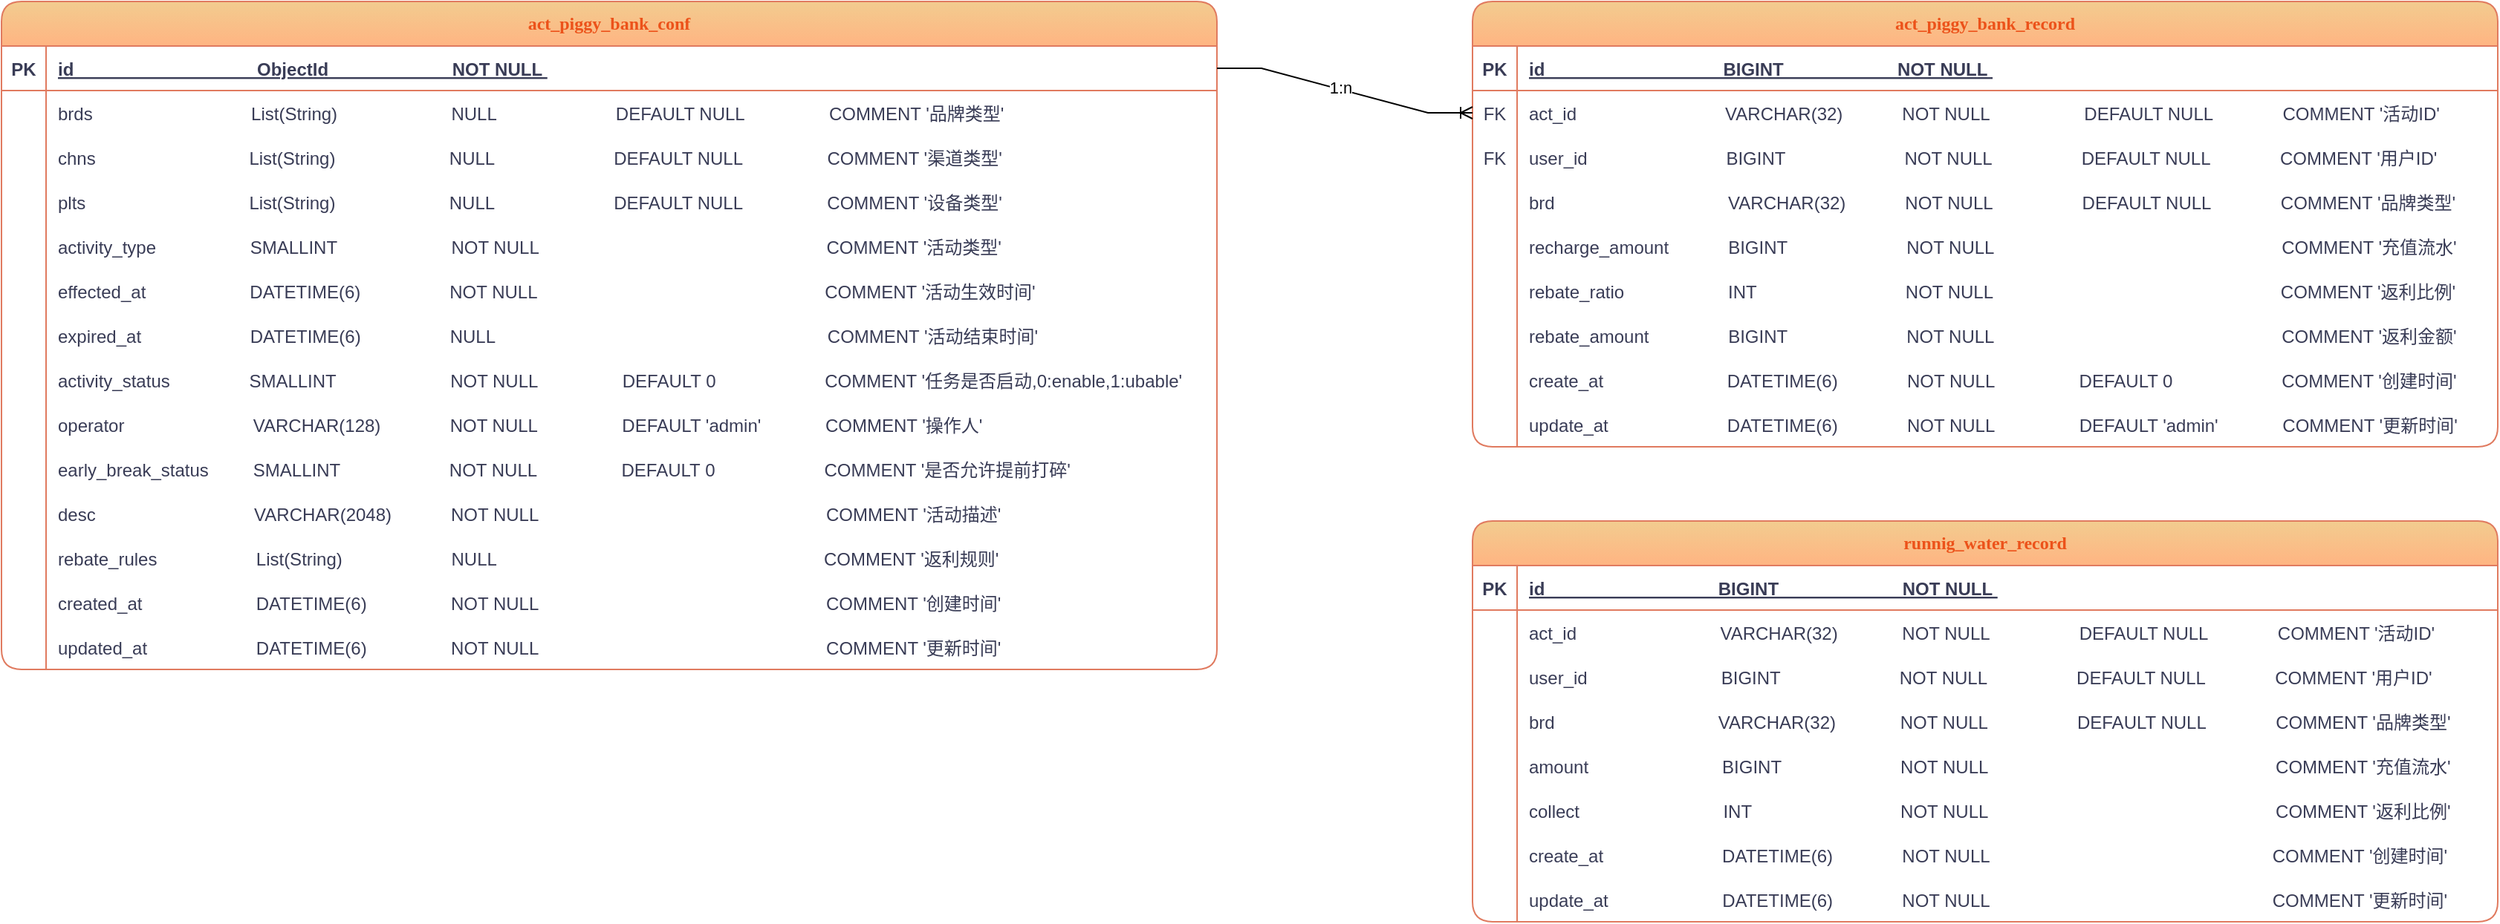 <mxfile version="20.8.24" type="github">
  <diagram id="R2lEEEUBdFMjLlhIrx00" name="Page-1">
    <mxGraphModel dx="2044" dy="616" grid="1" gridSize="10" guides="1" tooltips="1" connect="1" arrows="1" fold="1" page="1" pageScale="1" pageWidth="850" pageHeight="1100" math="0" shadow="0" extFonts="Permanent Marker^https://fonts.googleapis.com/css?family=Permanent+Marker">
      <root>
        <mxCell id="0" />
        <mxCell id="1" parent="0" />
        <mxCell id="SjY3Bs3HchpYrkcp5Yg5-16" value="" style="shape=partialRectangle;overflow=hidden;connectable=0;fillColor=none;top=0;left=0;bottom=0;right=0;rounded=1;labelBackgroundColor=none;strokeColor=#E07A5F;fontColor=#393C56;" vertex="1" parent="1">
          <mxGeometry x="533" y="190" width="30" height="30" as="geometry">
            <mxRectangle width="30" height="30" as="alternateBounds" />
          </mxGeometry>
        </mxCell>
        <mxCell id="SjY3Bs3HchpYrkcp5Yg5-17" value="" style="shape=partialRectangle;overflow=hidden;connectable=0;fillColor=none;top=0;left=0;bottom=0;right=0;rounded=1;labelBackgroundColor=none;strokeColor=#E07A5F;fontColor=#393C56;" vertex="1" parent="1">
          <mxGeometry x="533" y="220" width="30" height="30" as="geometry">
            <mxRectangle width="30" height="30" as="alternateBounds" />
          </mxGeometry>
        </mxCell>
        <mxCell id="SjY3Bs3HchpYrkcp5Yg5-18" value="" style="shape=partialRectangle;overflow=hidden;connectable=0;fillColor=none;top=0;left=0;bottom=0;right=0;rounded=1;labelBackgroundColor=none;strokeColor=#E07A5F;fontColor=#393C56;" vertex="1" parent="1">
          <mxGeometry x="533" y="250" width="30" height="30" as="geometry">
            <mxRectangle width="30" height="30" as="alternateBounds" />
          </mxGeometry>
        </mxCell>
        <mxCell id="SjY3Bs3HchpYrkcp5Yg5-19" value="" style="shape=partialRectangle;overflow=hidden;connectable=0;fillColor=none;top=0;left=0;bottom=0;right=0;rounded=1;labelBackgroundColor=none;strokeColor=#E07A5F;fontColor=#393C56;" vertex="1" parent="1">
          <mxGeometry x="533" y="280" width="30" height="30" as="geometry">
            <mxRectangle width="30" height="30" as="alternateBounds" />
          </mxGeometry>
        </mxCell>
        <mxCell id="SjY3Bs3HchpYrkcp5Yg5-20" value="" style="shape=partialRectangle;overflow=hidden;connectable=0;fillColor=none;top=0;left=0;bottom=0;right=0;rounded=1;labelBackgroundColor=none;strokeColor=#E07A5F;fontColor=#393C56;" vertex="1" parent="1">
          <mxGeometry x="533" y="310" width="30" height="30" as="geometry">
            <mxRectangle width="30" height="30" as="alternateBounds" />
          </mxGeometry>
        </mxCell>
        <mxCell id="SjY3Bs3HchpYrkcp5Yg5-22" value="act_piggy_bank_conf" style="shape=table;startSize=30;container=1;collapsible=1;childLayout=tableLayout;fixedRows=1;rowLines=0;fontStyle=1;align=center;resizeLast=1;fontColor=#EC521A;whiteSpace=wrap;swimlaneFillColor=default;labelBorderColor=none;labelBackgroundColor=none;rounded=1;fontFamily=Lucida Console;fillColor=#F2CC8F;shadow=0;strokeColor=#E07A5F;gradientColor=#FFB482;" vertex="1" parent="1">
          <mxGeometry x="-90" y="120" width="818" height="450" as="geometry" />
        </mxCell>
        <mxCell id="SjY3Bs3HchpYrkcp5Yg5-23" value="" style="shape=partialRectangle;collapsible=0;dropTarget=0;pointerEvents=0;fillColor=none;points=[[0,0.5],[1,0.5]];portConstraint=eastwest;top=0;left=0;right=0;bottom=1;rounded=1;labelBackgroundColor=none;strokeColor=#E07A5F;fontColor=#393C56;" vertex="1" parent="SjY3Bs3HchpYrkcp5Yg5-22">
          <mxGeometry y="30" width="818" height="30" as="geometry" />
        </mxCell>
        <mxCell id="SjY3Bs3HchpYrkcp5Yg5-24" value="PK" style="shape=partialRectangle;overflow=hidden;connectable=0;fillColor=none;top=0;left=0;bottom=0;right=0;fontStyle=1;rounded=1;labelBackgroundColor=none;strokeColor=#E07A5F;fontColor=#393C56;" vertex="1" parent="SjY3Bs3HchpYrkcp5Yg5-23">
          <mxGeometry width="30" height="30" as="geometry">
            <mxRectangle width="30" height="30" as="alternateBounds" />
          </mxGeometry>
        </mxCell>
        <mxCell id="SjY3Bs3HchpYrkcp5Yg5-25" value="id                                     ObjectId                         NOT NULL " style="shape=partialRectangle;overflow=hidden;connectable=0;fillColor=none;top=0;left=0;bottom=0;right=0;align=left;spacingLeft=6;fontStyle=5;fontColor=#393C56;labelBackgroundColor=none;rounded=1;strokeColor=#E07A5F;" vertex="1" parent="SjY3Bs3HchpYrkcp5Yg5-23">
          <mxGeometry x="30" width="788" height="30" as="geometry">
            <mxRectangle width="788" height="30" as="alternateBounds" />
          </mxGeometry>
        </mxCell>
        <mxCell id="SjY3Bs3HchpYrkcp5Yg5-26" value="" style="shape=partialRectangle;collapsible=0;dropTarget=0;pointerEvents=0;fillColor=none;points=[[0,0.5],[1,0.5]];portConstraint=eastwest;top=0;left=0;right=0;bottom=0;rounded=1;labelBackgroundColor=none;strokeColor=#E07A5F;fontColor=#393C56;" vertex="1" parent="SjY3Bs3HchpYrkcp5Yg5-22">
          <mxGeometry y="60" width="818" height="30" as="geometry" />
        </mxCell>
        <mxCell id="SjY3Bs3HchpYrkcp5Yg5-27" value="" style="shape=partialRectangle;overflow=hidden;connectable=0;fillColor=none;top=0;left=0;bottom=0;right=0;rounded=1;labelBackgroundColor=none;strokeColor=#E07A5F;fontColor=#393C56;" vertex="1" parent="SjY3Bs3HchpYrkcp5Yg5-26">
          <mxGeometry width="30" height="30" as="geometry">
            <mxRectangle width="30" height="30" as="alternateBounds" />
          </mxGeometry>
        </mxCell>
        <mxCell id="SjY3Bs3HchpYrkcp5Yg5-28" value="brds                                List(String)                       NULL                        DEFAULT NULL                 COMMENT &#39;品牌类型&#39;" style="shape=partialRectangle;overflow=hidden;connectable=0;fillColor=none;top=0;left=0;bottom=0;right=0;align=left;spacingLeft=6;strokeColor=#E07A5F;rounded=1;labelBackgroundColor=none;fontColor=#393C56;" vertex="1" parent="SjY3Bs3HchpYrkcp5Yg5-26">
          <mxGeometry x="30" width="788" height="30" as="geometry">
            <mxRectangle width="788" height="30" as="alternateBounds" />
          </mxGeometry>
        </mxCell>
        <mxCell id="SjY3Bs3HchpYrkcp5Yg5-29" value="" style="shape=partialRectangle;collapsible=0;dropTarget=0;pointerEvents=0;fillColor=none;points=[[0,0.5],[1,0.5]];portConstraint=eastwest;top=0;left=0;right=0;bottom=0;rounded=1;labelBackgroundColor=none;strokeColor=#E07A5F;fontColor=#393C56;" vertex="1" parent="SjY3Bs3HchpYrkcp5Yg5-22">
          <mxGeometry y="90" width="818" height="30" as="geometry" />
        </mxCell>
        <mxCell id="SjY3Bs3HchpYrkcp5Yg5-30" value="" style="shape=partialRectangle;overflow=hidden;connectable=0;fillColor=none;top=0;left=0;bottom=0;right=0;rounded=1;labelBackgroundColor=none;strokeColor=#E07A5F;fontColor=#393C56;" vertex="1" parent="SjY3Bs3HchpYrkcp5Yg5-29">
          <mxGeometry width="30" height="30" as="geometry">
            <mxRectangle width="30" height="30" as="alternateBounds" />
          </mxGeometry>
        </mxCell>
        <mxCell id="SjY3Bs3HchpYrkcp5Yg5-31" value="chns                               List(String)                       NULL                        DEFAULT NULL                 COMMENT &#39;渠道类型&#39;" style="shape=partialRectangle;overflow=hidden;connectable=0;fillColor=none;top=0;left=0;bottom=0;right=0;align=left;spacingLeft=6;strokeColor=#E07A5F;rounded=1;labelBackgroundColor=none;fontColor=#393C56;" vertex="1" parent="SjY3Bs3HchpYrkcp5Yg5-29">
          <mxGeometry x="30" width="788" height="30" as="geometry">
            <mxRectangle width="788" height="30" as="alternateBounds" />
          </mxGeometry>
        </mxCell>
        <mxCell id="SjY3Bs3HchpYrkcp5Yg5-32" value="" style="shape=partialRectangle;collapsible=0;dropTarget=0;pointerEvents=0;fillColor=none;points=[[0,0.5],[1,0.5]];portConstraint=eastwest;top=0;left=0;right=0;bottom=0;rounded=1;labelBackgroundColor=none;strokeColor=#E07A5F;fontColor=#393C56;" vertex="1" parent="SjY3Bs3HchpYrkcp5Yg5-22">
          <mxGeometry y="120" width="818" height="30" as="geometry" />
        </mxCell>
        <mxCell id="SjY3Bs3HchpYrkcp5Yg5-33" value="" style="shape=partialRectangle;overflow=hidden;connectable=0;fillColor=none;top=0;left=0;bottom=0;right=0;rounded=1;labelBackgroundColor=none;strokeColor=#E07A5F;fontColor=#393C56;" vertex="1" parent="SjY3Bs3HchpYrkcp5Yg5-32">
          <mxGeometry width="30" height="30" as="geometry">
            <mxRectangle width="30" height="30" as="alternateBounds" />
          </mxGeometry>
        </mxCell>
        <mxCell id="SjY3Bs3HchpYrkcp5Yg5-34" value="plts                                 List(String)                       NULL                        DEFAULT NULL                 COMMENT &#39;设备类型&#39;" style="shape=partialRectangle;overflow=hidden;connectable=0;fillColor=none;top=0;left=0;bottom=0;right=0;align=left;spacingLeft=6;strokeColor=#E07A5F;rounded=1;labelBackgroundColor=none;fontColor=#393C56;" vertex="1" parent="SjY3Bs3HchpYrkcp5Yg5-32">
          <mxGeometry x="30" width="788" height="30" as="geometry">
            <mxRectangle width="788" height="30" as="alternateBounds" />
          </mxGeometry>
        </mxCell>
        <mxCell id="SjY3Bs3HchpYrkcp5Yg5-35" value="" style="shape=partialRectangle;collapsible=0;dropTarget=0;pointerEvents=0;fillColor=none;points=[[0,0.5],[1,0.5]];portConstraint=eastwest;top=0;left=0;right=0;bottom=0;rounded=1;labelBackgroundColor=none;strokeColor=#E07A5F;fontColor=#393C56;" vertex="1" parent="SjY3Bs3HchpYrkcp5Yg5-22">
          <mxGeometry y="150" width="818" height="30" as="geometry" />
        </mxCell>
        <mxCell id="SjY3Bs3HchpYrkcp5Yg5-36" value="" style="shape=partialRectangle;overflow=hidden;connectable=0;fillColor=none;top=0;left=0;bottom=0;right=0;rounded=1;labelBackgroundColor=none;strokeColor=#E07A5F;fontColor=#393C56;" vertex="1" parent="SjY3Bs3HchpYrkcp5Yg5-35">
          <mxGeometry width="30" height="30" as="geometry">
            <mxRectangle width="30" height="30" as="alternateBounds" />
          </mxGeometry>
        </mxCell>
        <mxCell id="SjY3Bs3HchpYrkcp5Yg5-37" value="activity_type                   SMALLINT                       NOT NULL                                                          COMMENT &#39;活动类型&#39;" style="shape=partialRectangle;overflow=hidden;connectable=0;fillColor=none;top=0;left=0;bottom=0;right=0;align=left;spacingLeft=6;strokeColor=#E07A5F;rounded=1;labelBackgroundColor=none;fontColor=#393C56;" vertex="1" parent="SjY3Bs3HchpYrkcp5Yg5-35">
          <mxGeometry x="30" width="788" height="30" as="geometry">
            <mxRectangle width="788" height="30" as="alternateBounds" />
          </mxGeometry>
        </mxCell>
        <mxCell id="SjY3Bs3HchpYrkcp5Yg5-38" value="" style="shape=partialRectangle;collapsible=0;dropTarget=0;pointerEvents=0;fillColor=none;points=[[0,0.5],[1,0.5]];portConstraint=eastwest;top=0;left=0;right=0;bottom=0;rounded=1;labelBackgroundColor=none;strokeColor=#E07A5F;fontColor=#393C56;" vertex="1" parent="SjY3Bs3HchpYrkcp5Yg5-22">
          <mxGeometry y="180" width="818" height="30" as="geometry" />
        </mxCell>
        <mxCell id="SjY3Bs3HchpYrkcp5Yg5-39" value="" style="shape=partialRectangle;overflow=hidden;connectable=0;fillColor=none;top=0;left=0;bottom=0;right=0;rounded=1;labelBackgroundColor=none;strokeColor=#E07A5F;fontColor=#393C56;" vertex="1" parent="SjY3Bs3HchpYrkcp5Yg5-38">
          <mxGeometry width="30" height="30" as="geometry">
            <mxRectangle width="30" height="30" as="alternateBounds" />
          </mxGeometry>
        </mxCell>
        <mxCell id="SjY3Bs3HchpYrkcp5Yg5-40" value="effected_at                     DATETIME(6)                  NOT NULL                                                          COMMENT &#39;活动生效时间&#39;" style="shape=partialRectangle;overflow=hidden;connectable=0;fillColor=none;top=0;left=0;bottom=0;right=0;align=left;spacingLeft=6;strokeColor=#E07A5F;rounded=1;labelBackgroundColor=none;fontColor=#393C56;" vertex="1" parent="SjY3Bs3HchpYrkcp5Yg5-38">
          <mxGeometry x="30" width="788" height="30" as="geometry">
            <mxRectangle width="788" height="30" as="alternateBounds" />
          </mxGeometry>
        </mxCell>
        <mxCell id="SjY3Bs3HchpYrkcp5Yg5-41" value="" style="shape=partialRectangle;collapsible=0;dropTarget=0;pointerEvents=0;fillColor=none;points=[[0,0.5],[1,0.5]];portConstraint=eastwest;top=0;left=0;right=0;bottom=0;rounded=1;labelBackgroundColor=none;strokeColor=#E07A5F;fontColor=#393C56;" vertex="1" parent="SjY3Bs3HchpYrkcp5Yg5-22">
          <mxGeometry y="210" width="818" height="30" as="geometry" />
        </mxCell>
        <mxCell id="SjY3Bs3HchpYrkcp5Yg5-42" value="" style="shape=partialRectangle;overflow=hidden;connectable=0;fillColor=none;top=0;left=0;bottom=0;right=0;rounded=1;labelBackgroundColor=none;strokeColor=#E07A5F;fontColor=#393C56;" vertex="1" parent="SjY3Bs3HchpYrkcp5Yg5-41">
          <mxGeometry width="30" height="30" as="geometry">
            <mxRectangle width="30" height="30" as="alternateBounds" />
          </mxGeometry>
        </mxCell>
        <mxCell id="SjY3Bs3HchpYrkcp5Yg5-43" value="expired_at                      DATETIME(6)                  NULL                                                                   COMMENT &#39;活动结束时间&#39;" style="shape=partialRectangle;overflow=hidden;connectable=0;fillColor=none;top=0;left=0;bottom=0;right=0;align=left;spacingLeft=6;strokeColor=#E07A5F;rounded=1;labelBackgroundColor=none;fontColor=#393C56;" vertex="1" parent="SjY3Bs3HchpYrkcp5Yg5-41">
          <mxGeometry x="30" width="788" height="30" as="geometry">
            <mxRectangle width="788" height="30" as="alternateBounds" />
          </mxGeometry>
        </mxCell>
        <mxCell id="SjY3Bs3HchpYrkcp5Yg5-44" value="" style="shape=partialRectangle;collapsible=0;dropTarget=0;pointerEvents=0;fillColor=none;points=[[0,0.5],[1,0.5]];portConstraint=eastwest;top=0;left=0;right=0;bottom=0;rounded=1;labelBackgroundColor=none;strokeColor=#E07A5F;fontColor=#393C56;" vertex="1" parent="SjY3Bs3HchpYrkcp5Yg5-22">
          <mxGeometry y="240" width="818" height="30" as="geometry" />
        </mxCell>
        <mxCell id="SjY3Bs3HchpYrkcp5Yg5-45" value="" style="shape=partialRectangle;overflow=hidden;connectable=0;fillColor=none;top=0;left=0;bottom=0;right=0;fontColor=#393C56;rounded=1;labelBackgroundColor=none;strokeColor=#E07A5F;" vertex="1" parent="SjY3Bs3HchpYrkcp5Yg5-44">
          <mxGeometry width="30" height="30" as="geometry">
            <mxRectangle width="30" height="30" as="alternateBounds" />
          </mxGeometry>
        </mxCell>
        <mxCell id="SjY3Bs3HchpYrkcp5Yg5-46" value="activity_status                SMALLINT                       NOT NULL                 DEFAULT 0                      COMMENT &#39;任务是否启动,0:enable,1:ubable&#39;              " style="shape=partialRectangle;overflow=hidden;connectable=0;fillColor=none;top=0;left=0;bottom=0;right=0;align=left;spacingLeft=6;strokeColor=#E07A5F;rounded=1;labelBackgroundColor=none;fontColor=#393C56;" vertex="1" parent="SjY3Bs3HchpYrkcp5Yg5-44">
          <mxGeometry x="30" width="788" height="30" as="geometry">
            <mxRectangle width="788" height="30" as="alternateBounds" />
          </mxGeometry>
        </mxCell>
        <mxCell id="SjY3Bs3HchpYrkcp5Yg5-47" value="" style="shape=partialRectangle;collapsible=0;dropTarget=0;pointerEvents=0;fillColor=none;points=[[0,0.5],[1,0.5]];portConstraint=eastwest;top=0;left=0;right=0;bottom=0;rounded=1;labelBackgroundColor=none;strokeColor=#E07A5F;fontColor=#393C56;" vertex="1" parent="SjY3Bs3HchpYrkcp5Yg5-22">
          <mxGeometry y="270" width="818" height="30" as="geometry" />
        </mxCell>
        <mxCell id="SjY3Bs3HchpYrkcp5Yg5-48" value="" style="shape=partialRectangle;overflow=hidden;connectable=0;fillColor=none;top=0;left=0;bottom=0;right=0;rounded=1;labelBackgroundColor=none;strokeColor=#E07A5F;fontColor=#393C56;" vertex="1" parent="SjY3Bs3HchpYrkcp5Yg5-47">
          <mxGeometry width="30" height="30" as="geometry">
            <mxRectangle width="30" height="30" as="alternateBounds" />
          </mxGeometry>
        </mxCell>
        <mxCell id="SjY3Bs3HchpYrkcp5Yg5-49" value="operator                          VARCHAR(128)              NOT NULL                 DEFAULT &#39;admin&#39;             COMMENT &#39;操作人&#39;" style="shape=partialRectangle;overflow=hidden;connectable=0;fillColor=none;top=0;left=0;bottom=0;right=0;align=left;spacingLeft=6;strokeColor=#E07A5F;rounded=1;labelBackgroundColor=none;fontColor=#393C56;" vertex="1" parent="SjY3Bs3HchpYrkcp5Yg5-47">
          <mxGeometry x="30" width="788" height="30" as="geometry">
            <mxRectangle width="788" height="30" as="alternateBounds" />
          </mxGeometry>
        </mxCell>
        <mxCell id="SjY3Bs3HchpYrkcp5Yg5-50" value="" style="shape=partialRectangle;collapsible=0;dropTarget=0;pointerEvents=0;fillColor=none;points=[[0,0.5],[1,0.5]];portConstraint=eastwest;top=0;left=0;right=0;bottom=0;rounded=1;labelBackgroundColor=none;strokeColor=#E07A5F;fontColor=#393C56;" vertex="1" parent="SjY3Bs3HchpYrkcp5Yg5-22">
          <mxGeometry y="300" width="818" height="30" as="geometry" />
        </mxCell>
        <mxCell id="SjY3Bs3HchpYrkcp5Yg5-51" value="" style="shape=partialRectangle;overflow=hidden;connectable=0;fillColor=none;top=0;left=0;bottom=0;right=0;rounded=1;labelBackgroundColor=none;strokeColor=#E07A5F;fontColor=#393C56;" vertex="1" parent="SjY3Bs3HchpYrkcp5Yg5-50">
          <mxGeometry width="30" height="30" as="geometry">
            <mxRectangle width="30" height="30" as="alternateBounds" />
          </mxGeometry>
        </mxCell>
        <mxCell id="SjY3Bs3HchpYrkcp5Yg5-52" value="early_break_status         SMALLINT                      NOT NULL                 DEFAULT 0                      COMMENT &#39;是否允许提前打碎&#39;" style="shape=partialRectangle;overflow=hidden;connectable=0;fillColor=none;top=0;left=0;bottom=0;right=0;align=left;spacingLeft=6;strokeColor=#E07A5F;labelBackgroundColor=none;rounded=1;fontColor=#393C56;" vertex="1" parent="SjY3Bs3HchpYrkcp5Yg5-50">
          <mxGeometry x="30" width="788" height="30" as="geometry">
            <mxRectangle width="788" height="30" as="alternateBounds" />
          </mxGeometry>
        </mxCell>
        <mxCell id="SjY3Bs3HchpYrkcp5Yg5-53" value="" style="shape=partialRectangle;collapsible=0;dropTarget=0;pointerEvents=0;fillColor=none;points=[[0,0.5],[1,0.5]];portConstraint=eastwest;top=0;left=0;right=0;bottom=0;rounded=1;labelBackgroundColor=none;strokeColor=#E07A5F;fontColor=#393C56;" vertex="1" parent="SjY3Bs3HchpYrkcp5Yg5-22">
          <mxGeometry y="330" width="818" height="30" as="geometry" />
        </mxCell>
        <mxCell id="SjY3Bs3HchpYrkcp5Yg5-54" value="" style="shape=partialRectangle;overflow=hidden;connectable=0;fillColor=none;top=0;left=0;bottom=0;right=0;rounded=1;labelBackgroundColor=none;strokeColor=#E07A5F;fontColor=#393C56;" vertex="1" parent="SjY3Bs3HchpYrkcp5Yg5-53">
          <mxGeometry width="30" height="30" as="geometry">
            <mxRectangle width="30" height="30" as="alternateBounds" />
          </mxGeometry>
        </mxCell>
        <mxCell id="SjY3Bs3HchpYrkcp5Yg5-55" value="desc                                VARCHAR(2048)            NOT NULL                                                          COMMENT &#39;活动描述&#39;" style="shape=partialRectangle;overflow=hidden;connectable=0;fillColor=none;top=0;left=0;bottom=0;right=0;align=left;spacingLeft=6;strokeColor=#E07A5F;rounded=1;labelBackgroundColor=none;fontColor=#393C56;" vertex="1" parent="SjY3Bs3HchpYrkcp5Yg5-53">
          <mxGeometry x="30" width="788" height="30" as="geometry">
            <mxRectangle width="788" height="30" as="alternateBounds" />
          </mxGeometry>
        </mxCell>
        <mxCell id="SjY3Bs3HchpYrkcp5Yg5-56" value="" style="shape=partialRectangle;collapsible=0;dropTarget=0;pointerEvents=0;fillColor=none;points=[[0,0.5],[1,0.5]];portConstraint=eastwest;top=0;left=0;right=0;bottom=0;rounded=1;labelBackgroundColor=none;strokeColor=#E07A5F;fontColor=#393C56;" vertex="1" parent="SjY3Bs3HchpYrkcp5Yg5-22">
          <mxGeometry y="360" width="818" height="30" as="geometry" />
        </mxCell>
        <mxCell id="SjY3Bs3HchpYrkcp5Yg5-57" value="" style="shape=partialRectangle;overflow=hidden;connectable=0;fillColor=none;top=0;left=0;bottom=0;right=0;rounded=1;labelBackgroundColor=none;strokeColor=#E07A5F;fontColor=#393C56;" vertex="1" parent="SjY3Bs3HchpYrkcp5Yg5-56">
          <mxGeometry width="30" height="30" as="geometry">
            <mxRectangle width="30" height="30" as="alternateBounds" />
          </mxGeometry>
        </mxCell>
        <mxCell id="SjY3Bs3HchpYrkcp5Yg5-58" value="rebate_rules                    List(String)                      NULL                                                                  COMMENT &#39;返利规则&#39;" style="shape=partialRectangle;overflow=hidden;connectable=0;fillColor=none;top=0;left=0;bottom=0;right=0;align=left;spacingLeft=6;strokeColor=#E07A5F;rounded=1;labelBackgroundColor=none;fontColor=#393C56;" vertex="1" parent="SjY3Bs3HchpYrkcp5Yg5-56">
          <mxGeometry x="30" width="788" height="30" as="geometry">
            <mxRectangle width="788" height="30" as="alternateBounds" />
          </mxGeometry>
        </mxCell>
        <mxCell id="SjY3Bs3HchpYrkcp5Yg5-59" value="" style="shape=partialRectangle;collapsible=0;dropTarget=0;pointerEvents=0;fillColor=none;points=[[0,0.5],[1,0.5]];portConstraint=eastwest;top=0;left=0;right=0;bottom=0;rounded=1;labelBackgroundColor=none;strokeColor=#E07A5F;fontColor=#393C56;" vertex="1" parent="SjY3Bs3HchpYrkcp5Yg5-22">
          <mxGeometry y="390" width="818" height="30" as="geometry" />
        </mxCell>
        <mxCell id="SjY3Bs3HchpYrkcp5Yg5-60" value="" style="shape=partialRectangle;overflow=hidden;connectable=0;fillColor=none;top=0;left=0;bottom=0;right=0;labelBackgroundColor=none;rounded=1;strokeColor=#E07A5F;fontColor=#393C56;" vertex="1" parent="SjY3Bs3HchpYrkcp5Yg5-59">
          <mxGeometry width="30" height="30" as="geometry">
            <mxRectangle width="30" height="30" as="alternateBounds" />
          </mxGeometry>
        </mxCell>
        <mxCell id="SjY3Bs3HchpYrkcp5Yg5-61" value="created_at                       DATETIME(6)                 NOT NULL                                                          COMMENT &#39;创建时间&#39;" style="shape=partialRectangle;overflow=hidden;connectable=0;fillColor=none;top=0;left=0;bottom=0;right=0;align=left;spacingLeft=6;strokeColor=#E07A5F;rounded=1;labelBackgroundColor=none;fontColor=#393C56;" vertex="1" parent="SjY3Bs3HchpYrkcp5Yg5-59">
          <mxGeometry x="30" width="788" height="30" as="geometry">
            <mxRectangle width="788" height="30" as="alternateBounds" />
          </mxGeometry>
        </mxCell>
        <mxCell id="SjY3Bs3HchpYrkcp5Yg5-62" value="" style="shape=partialRectangle;collapsible=0;dropTarget=0;pointerEvents=0;fillColor=none;points=[[0,0.5],[1,0.5]];portConstraint=eastwest;top=0;left=0;right=0;bottom=0;rounded=1;labelBackgroundColor=none;strokeColor=#E07A5F;fontColor=#393C56;" vertex="1" parent="SjY3Bs3HchpYrkcp5Yg5-22">
          <mxGeometry y="420" width="818" height="30" as="geometry" />
        </mxCell>
        <mxCell id="SjY3Bs3HchpYrkcp5Yg5-63" value="" style="shape=partialRectangle;overflow=hidden;connectable=0;fillColor=none;top=0;left=0;bottom=0;right=0;rounded=1;labelBackgroundColor=none;strokeColor=#E07A5F;fontColor=#393C56;" vertex="1" parent="SjY3Bs3HchpYrkcp5Yg5-62">
          <mxGeometry width="30" height="30" as="geometry">
            <mxRectangle width="30" height="30" as="alternateBounds" />
          </mxGeometry>
        </mxCell>
        <mxCell id="SjY3Bs3HchpYrkcp5Yg5-64" value="updated_at                      DATETIME(6)                 NOT NULL                                                          COMMENT &#39;更新时间&#39;" style="shape=partialRectangle;overflow=hidden;connectable=0;fillColor=none;top=0;left=0;bottom=0;right=0;align=left;spacingLeft=6;strokeColor=#E07A5F;rounded=1;labelBackgroundColor=none;fontColor=#393C56;" vertex="1" parent="SjY3Bs3HchpYrkcp5Yg5-62">
          <mxGeometry x="30" width="788" height="30" as="geometry">
            <mxRectangle width="788" height="30" as="alternateBounds" />
          </mxGeometry>
        </mxCell>
        <mxCell id="SjY3Bs3HchpYrkcp5Yg5-69" value="act_piggy_bank_record" style="shape=table;startSize=30;container=1;collapsible=1;childLayout=tableLayout;fixedRows=1;rowLines=0;fontStyle=1;align=center;resizeLast=1;fontColor=#EC521A;whiteSpace=wrap;swimlaneFillColor=default;labelBorderColor=none;labelBackgroundColor=none;rounded=1;fontFamily=Lucida Console;fillColor=#F2CC8F;shadow=0;strokeColor=#E07A5F;gradientColor=#FFB482;" vertex="1" parent="1">
          <mxGeometry x="900" y="120" width="690" height="300" as="geometry" />
        </mxCell>
        <mxCell id="SjY3Bs3HchpYrkcp5Yg5-70" value="" style="shape=partialRectangle;collapsible=0;dropTarget=0;pointerEvents=0;fillColor=none;points=[[0,0.5],[1,0.5]];portConstraint=eastwest;top=0;left=0;right=0;bottom=1;rounded=1;labelBackgroundColor=none;strokeColor=#E07A5F;fontColor=#393C56;" vertex="1" parent="SjY3Bs3HchpYrkcp5Yg5-69">
          <mxGeometry y="30" width="690" height="30" as="geometry" />
        </mxCell>
        <mxCell id="SjY3Bs3HchpYrkcp5Yg5-71" value="PK" style="shape=partialRectangle;overflow=hidden;connectable=0;fillColor=none;top=0;left=0;bottom=0;right=0;fontStyle=1;rounded=1;labelBackgroundColor=none;strokeColor=#E07A5F;fontColor=#393C56;" vertex="1" parent="SjY3Bs3HchpYrkcp5Yg5-70">
          <mxGeometry width="30" height="30" as="geometry">
            <mxRectangle width="30" height="30" as="alternateBounds" />
          </mxGeometry>
        </mxCell>
        <mxCell id="SjY3Bs3HchpYrkcp5Yg5-72" value="id                                    BIGINT                       NOT NULL " style="shape=partialRectangle;overflow=hidden;connectable=0;fillColor=none;top=0;left=0;bottom=0;right=0;align=left;spacingLeft=6;fontStyle=5;fontColor=#393C56;labelBackgroundColor=none;rounded=1;strokeColor=#E07A5F;" vertex="1" parent="SjY3Bs3HchpYrkcp5Yg5-70">
          <mxGeometry x="30" width="660" height="30" as="geometry">
            <mxRectangle width="660" height="30" as="alternateBounds" />
          </mxGeometry>
        </mxCell>
        <mxCell id="SjY3Bs3HchpYrkcp5Yg5-73" value="" style="shape=partialRectangle;collapsible=0;dropTarget=0;pointerEvents=0;fillColor=none;points=[[0,0.5],[1,0.5]];portConstraint=eastwest;top=0;left=0;right=0;bottom=0;rounded=1;labelBackgroundColor=none;strokeColor=#E07A5F;fontColor=#393C56;" vertex="1" parent="SjY3Bs3HchpYrkcp5Yg5-69">
          <mxGeometry y="60" width="690" height="30" as="geometry" />
        </mxCell>
        <mxCell id="SjY3Bs3HchpYrkcp5Yg5-74" value="FK" style="shape=partialRectangle;overflow=hidden;connectable=0;fillColor=none;top=0;left=0;bottom=0;right=0;rounded=1;labelBackgroundColor=none;strokeColor=#E07A5F;fontColor=#393C56;" vertex="1" parent="SjY3Bs3HchpYrkcp5Yg5-73">
          <mxGeometry width="30" height="30" as="geometry">
            <mxRectangle width="30" height="30" as="alternateBounds" />
          </mxGeometry>
        </mxCell>
        <mxCell id="SjY3Bs3HchpYrkcp5Yg5-75" value="act_id                              VARCHAR(32)            NOT NULL                   DEFAULT NULL              COMMENT &#39;活动ID&#39;" style="shape=partialRectangle;overflow=hidden;connectable=0;fillColor=none;top=0;left=0;bottom=0;right=0;align=left;spacingLeft=6;strokeColor=#E07A5F;rounded=1;labelBackgroundColor=none;fontColor=#393C56;" vertex="1" parent="SjY3Bs3HchpYrkcp5Yg5-73">
          <mxGeometry x="30" width="660" height="30" as="geometry">
            <mxRectangle width="660" height="30" as="alternateBounds" />
          </mxGeometry>
        </mxCell>
        <mxCell id="SjY3Bs3HchpYrkcp5Yg5-76" value="" style="shape=partialRectangle;collapsible=0;dropTarget=0;pointerEvents=0;fillColor=none;points=[[0,0.5],[1,0.5]];portConstraint=eastwest;top=0;left=0;right=0;bottom=0;rounded=1;labelBackgroundColor=none;strokeColor=#E07A5F;fontColor=#393C56;" vertex="1" parent="SjY3Bs3HchpYrkcp5Yg5-69">
          <mxGeometry y="90" width="690" height="30" as="geometry" />
        </mxCell>
        <mxCell id="SjY3Bs3HchpYrkcp5Yg5-77" value="FK" style="shape=partialRectangle;overflow=hidden;connectable=0;fillColor=none;top=0;left=0;bottom=0;right=0;rounded=1;labelBackgroundColor=none;strokeColor=#E07A5F;fontColor=#393C56;" vertex="1" parent="SjY3Bs3HchpYrkcp5Yg5-76">
          <mxGeometry width="30" height="30" as="geometry">
            <mxRectangle width="30" height="30" as="alternateBounds" />
          </mxGeometry>
        </mxCell>
        <mxCell id="SjY3Bs3HchpYrkcp5Yg5-78" value="user_id                            BIGINT                        NOT NULL                  DEFAULT NULL              COMMENT &#39;用户ID&#39;" style="shape=partialRectangle;overflow=hidden;connectable=0;fillColor=none;top=0;left=0;bottom=0;right=0;align=left;spacingLeft=6;strokeColor=#E07A5F;rounded=1;labelBackgroundColor=none;fontColor=#393C56;" vertex="1" parent="SjY3Bs3HchpYrkcp5Yg5-76">
          <mxGeometry x="30" width="660" height="30" as="geometry">
            <mxRectangle width="660" height="30" as="alternateBounds" />
          </mxGeometry>
        </mxCell>
        <mxCell id="SjY3Bs3HchpYrkcp5Yg5-79" value="" style="shape=partialRectangle;collapsible=0;dropTarget=0;pointerEvents=0;fillColor=none;points=[[0,0.5],[1,0.5]];portConstraint=eastwest;top=0;left=0;right=0;bottom=0;rounded=1;labelBackgroundColor=none;strokeColor=#E07A5F;fontColor=#393C56;" vertex="1" parent="SjY3Bs3HchpYrkcp5Yg5-69">
          <mxGeometry y="120" width="690" height="30" as="geometry" />
        </mxCell>
        <mxCell id="SjY3Bs3HchpYrkcp5Yg5-80" value="" style="shape=partialRectangle;overflow=hidden;connectable=0;fillColor=none;top=0;left=0;bottom=0;right=0;rounded=1;labelBackgroundColor=none;strokeColor=#E07A5F;fontColor=#393C56;" vertex="1" parent="SjY3Bs3HchpYrkcp5Yg5-79">
          <mxGeometry width="30" height="30" as="geometry">
            <mxRectangle width="30" height="30" as="alternateBounds" />
          </mxGeometry>
        </mxCell>
        <mxCell id="SjY3Bs3HchpYrkcp5Yg5-81" value="brd                                   VARCHAR(32)            NOT NULL                  DEFAULT NULL              COMMENT &#39;品牌类型&#39;" style="shape=partialRectangle;overflow=hidden;connectable=0;fillColor=none;top=0;left=0;bottom=0;right=0;align=left;spacingLeft=6;strokeColor=#E07A5F;rounded=1;labelBackgroundColor=none;fontColor=#393C56;" vertex="1" parent="SjY3Bs3HchpYrkcp5Yg5-79">
          <mxGeometry x="30" width="660" height="30" as="geometry">
            <mxRectangle width="660" height="30" as="alternateBounds" />
          </mxGeometry>
        </mxCell>
        <mxCell id="SjY3Bs3HchpYrkcp5Yg5-82" value="" style="shape=partialRectangle;collapsible=0;dropTarget=0;pointerEvents=0;fillColor=none;points=[[0,0.5],[1,0.5]];portConstraint=eastwest;top=0;left=0;right=0;bottom=0;rounded=1;labelBackgroundColor=none;strokeColor=#E07A5F;fontColor=#393C56;" vertex="1" parent="SjY3Bs3HchpYrkcp5Yg5-69">
          <mxGeometry y="150" width="690" height="30" as="geometry" />
        </mxCell>
        <mxCell id="SjY3Bs3HchpYrkcp5Yg5-83" value="" style="shape=partialRectangle;overflow=hidden;connectable=0;fillColor=none;top=0;left=0;bottom=0;right=0;rounded=1;labelBackgroundColor=none;strokeColor=#E07A5F;fontColor=#393C56;" vertex="1" parent="SjY3Bs3HchpYrkcp5Yg5-82">
          <mxGeometry width="30" height="30" as="geometry">
            <mxRectangle width="30" height="30" as="alternateBounds" />
          </mxGeometry>
        </mxCell>
        <mxCell id="SjY3Bs3HchpYrkcp5Yg5-84" value="recharge_amount            BIGINT                        NOT NULL                                                          COMMENT &#39;充值流水&#39;" style="shape=partialRectangle;overflow=hidden;connectable=0;fillColor=none;top=0;left=0;bottom=0;right=0;align=left;spacingLeft=6;strokeColor=#E07A5F;rounded=1;labelBackgroundColor=none;fontColor=#393C56;" vertex="1" parent="SjY3Bs3HchpYrkcp5Yg5-82">
          <mxGeometry x="30" width="660" height="30" as="geometry">
            <mxRectangle width="660" height="30" as="alternateBounds" />
          </mxGeometry>
        </mxCell>
        <mxCell id="SjY3Bs3HchpYrkcp5Yg5-85" value="" style="shape=partialRectangle;collapsible=0;dropTarget=0;pointerEvents=0;fillColor=none;points=[[0,0.5],[1,0.5]];portConstraint=eastwest;top=0;left=0;right=0;bottom=0;rounded=1;labelBackgroundColor=none;strokeColor=#E07A5F;fontColor=#393C56;" vertex="1" parent="SjY3Bs3HchpYrkcp5Yg5-69">
          <mxGeometry y="180" width="690" height="30" as="geometry" />
        </mxCell>
        <mxCell id="SjY3Bs3HchpYrkcp5Yg5-86" value="" style="shape=partialRectangle;overflow=hidden;connectable=0;fillColor=none;top=0;left=0;bottom=0;right=0;rounded=1;labelBackgroundColor=none;strokeColor=#E07A5F;fontColor=#393C56;" vertex="1" parent="SjY3Bs3HchpYrkcp5Yg5-85">
          <mxGeometry width="30" height="30" as="geometry">
            <mxRectangle width="30" height="30" as="alternateBounds" />
          </mxGeometry>
        </mxCell>
        <mxCell id="SjY3Bs3HchpYrkcp5Yg5-87" value="rebate_ratio                     INT                              NOT NULL                                                          COMMENT &#39;返利比例&#39;" style="shape=partialRectangle;overflow=hidden;connectable=0;fillColor=none;top=0;left=0;bottom=0;right=0;align=left;spacingLeft=6;strokeColor=#E07A5F;rounded=1;labelBackgroundColor=none;fontColor=#393C56;" vertex="1" parent="SjY3Bs3HchpYrkcp5Yg5-85">
          <mxGeometry x="30" width="660" height="30" as="geometry">
            <mxRectangle width="660" height="30" as="alternateBounds" />
          </mxGeometry>
        </mxCell>
        <mxCell id="SjY3Bs3HchpYrkcp5Yg5-88" value="" style="shape=partialRectangle;collapsible=0;dropTarget=0;pointerEvents=0;fillColor=none;points=[[0,0.5],[1,0.5]];portConstraint=eastwest;top=0;left=0;right=0;bottom=0;rounded=1;labelBackgroundColor=none;strokeColor=#E07A5F;fontColor=#393C56;" vertex="1" parent="SjY3Bs3HchpYrkcp5Yg5-69">
          <mxGeometry y="210" width="690" height="30" as="geometry" />
        </mxCell>
        <mxCell id="SjY3Bs3HchpYrkcp5Yg5-89" value="" style="shape=partialRectangle;overflow=hidden;connectable=0;fillColor=none;top=0;left=0;bottom=0;right=0;rounded=1;labelBackgroundColor=none;strokeColor=#E07A5F;fontColor=#393C56;" vertex="1" parent="SjY3Bs3HchpYrkcp5Yg5-88">
          <mxGeometry width="30" height="30" as="geometry">
            <mxRectangle width="30" height="30" as="alternateBounds" />
          </mxGeometry>
        </mxCell>
        <mxCell id="SjY3Bs3HchpYrkcp5Yg5-90" value="rebate_amount                BIGINT                        NOT NULL                                                          COMMENT &#39;返利金额&#39;" style="shape=partialRectangle;overflow=hidden;connectable=0;fillColor=none;top=0;left=0;bottom=0;right=0;align=left;spacingLeft=6;strokeColor=#E07A5F;rounded=1;labelBackgroundColor=none;fontColor=#393C56;" vertex="1" parent="SjY3Bs3HchpYrkcp5Yg5-88">
          <mxGeometry x="30" width="660" height="30" as="geometry">
            <mxRectangle width="660" height="30" as="alternateBounds" />
          </mxGeometry>
        </mxCell>
        <mxCell id="SjY3Bs3HchpYrkcp5Yg5-91" value="" style="shape=partialRectangle;collapsible=0;dropTarget=0;pointerEvents=0;fillColor=none;points=[[0,0.5],[1,0.5]];portConstraint=eastwest;top=0;left=0;right=0;bottom=0;rounded=1;labelBackgroundColor=none;strokeColor=#E07A5F;fontColor=#393C56;" vertex="1" parent="SjY3Bs3HchpYrkcp5Yg5-69">
          <mxGeometry y="240" width="690" height="30" as="geometry" />
        </mxCell>
        <mxCell id="SjY3Bs3HchpYrkcp5Yg5-92" value="" style="shape=partialRectangle;overflow=hidden;connectable=0;fillColor=none;top=0;left=0;bottom=0;right=0;fontColor=#393C56;rounded=1;labelBackgroundColor=none;strokeColor=#E07A5F;" vertex="1" parent="SjY3Bs3HchpYrkcp5Yg5-91">
          <mxGeometry width="30" height="30" as="geometry">
            <mxRectangle width="30" height="30" as="alternateBounds" />
          </mxGeometry>
        </mxCell>
        <mxCell id="SjY3Bs3HchpYrkcp5Yg5-93" value="create_at                         DATETIME(6)              NOT NULL                 DEFAULT 0                      COMMENT &#39;创建时间&#39;              " style="shape=partialRectangle;overflow=hidden;connectable=0;fillColor=none;top=0;left=0;bottom=0;right=0;align=left;spacingLeft=6;strokeColor=#E07A5F;rounded=1;labelBackgroundColor=none;fontColor=#393C56;" vertex="1" parent="SjY3Bs3HchpYrkcp5Yg5-91">
          <mxGeometry x="30" width="660" height="30" as="geometry">
            <mxRectangle width="660" height="30" as="alternateBounds" />
          </mxGeometry>
        </mxCell>
        <mxCell id="SjY3Bs3HchpYrkcp5Yg5-94" value="" style="shape=partialRectangle;collapsible=0;dropTarget=0;pointerEvents=0;fillColor=none;points=[[0,0.5],[1,0.5]];portConstraint=eastwest;top=0;left=0;right=0;bottom=0;rounded=1;labelBackgroundColor=none;strokeColor=#E07A5F;fontColor=#393C56;" vertex="1" parent="SjY3Bs3HchpYrkcp5Yg5-69">
          <mxGeometry y="270" width="690" height="30" as="geometry" />
        </mxCell>
        <mxCell id="SjY3Bs3HchpYrkcp5Yg5-95" value="" style="shape=partialRectangle;overflow=hidden;connectable=0;fillColor=none;top=0;left=0;bottom=0;right=0;rounded=1;labelBackgroundColor=none;strokeColor=#E07A5F;fontColor=#393C56;" vertex="1" parent="SjY3Bs3HchpYrkcp5Yg5-94">
          <mxGeometry width="30" height="30" as="geometry">
            <mxRectangle width="30" height="30" as="alternateBounds" />
          </mxGeometry>
        </mxCell>
        <mxCell id="SjY3Bs3HchpYrkcp5Yg5-96" value="update_at                        DATETIME(6)              NOT NULL                 DEFAULT &#39;admin&#39;             COMMENT &#39;更新时间&#39;" style="shape=partialRectangle;overflow=hidden;connectable=0;fillColor=none;top=0;left=0;bottom=0;right=0;align=left;spacingLeft=6;strokeColor=#E07A5F;rounded=1;labelBackgroundColor=none;fontColor=#393C56;" vertex="1" parent="SjY3Bs3HchpYrkcp5Yg5-94">
          <mxGeometry x="30" width="660" height="30" as="geometry">
            <mxRectangle width="660" height="30" as="alternateBounds" />
          </mxGeometry>
        </mxCell>
        <mxCell id="SjY3Bs3HchpYrkcp5Yg5-113" value="" style="edgeStyle=entityRelationEdgeStyle;fontSize=12;html=1;endArrow=ERoneToMany;rounded=0;exitX=1;exitY=0.5;exitDx=0;exitDy=0;" edge="1" parent="1" source="SjY3Bs3HchpYrkcp5Yg5-23" target="SjY3Bs3HchpYrkcp5Yg5-73">
          <mxGeometry width="100" height="100" relative="1" as="geometry">
            <mxPoint x="750" y="270" as="sourcePoint" />
            <mxPoint x="850" y="170" as="targetPoint" />
          </mxGeometry>
        </mxCell>
        <mxCell id="SjY3Bs3HchpYrkcp5Yg5-114" value="1:n" style="edgeLabel;html=1;align=center;verticalAlign=middle;resizable=0;points=[];" vertex="1" connectable="0" parent="SjY3Bs3HchpYrkcp5Yg5-113">
          <mxGeometry x="-0.039" y="1" relative="1" as="geometry">
            <mxPoint as="offset" />
          </mxGeometry>
        </mxCell>
        <mxCell id="SjY3Bs3HchpYrkcp5Yg5-115" value="runnig_water_record" style="shape=table;startSize=30;container=1;collapsible=1;childLayout=tableLayout;fixedRows=1;rowLines=0;fontStyle=1;align=center;resizeLast=1;fontColor=#EC521A;whiteSpace=wrap;swimlaneFillColor=default;labelBorderColor=none;labelBackgroundColor=none;rounded=1;fontFamily=Lucida Console;fillColor=#F2CC8F;shadow=0;strokeColor=#E07A5F;gradientColor=#FFB482;" vertex="1" parent="1">
          <mxGeometry x="900" y="470" width="690" height="270" as="geometry" />
        </mxCell>
        <mxCell id="SjY3Bs3HchpYrkcp5Yg5-116" value="" style="shape=partialRectangle;collapsible=0;dropTarget=0;pointerEvents=0;fillColor=none;points=[[0,0.5],[1,0.5]];portConstraint=eastwest;top=0;left=0;right=0;bottom=1;rounded=1;labelBackgroundColor=none;strokeColor=#E07A5F;fontColor=#393C56;" vertex="1" parent="SjY3Bs3HchpYrkcp5Yg5-115">
          <mxGeometry y="30" width="690" height="30" as="geometry" />
        </mxCell>
        <mxCell id="SjY3Bs3HchpYrkcp5Yg5-117" value="PK" style="shape=partialRectangle;overflow=hidden;connectable=0;fillColor=none;top=0;left=0;bottom=0;right=0;fontStyle=1;rounded=1;labelBackgroundColor=none;strokeColor=#E07A5F;fontColor=#393C56;" vertex="1" parent="SjY3Bs3HchpYrkcp5Yg5-116">
          <mxGeometry width="30" height="30" as="geometry">
            <mxRectangle width="30" height="30" as="alternateBounds" />
          </mxGeometry>
        </mxCell>
        <mxCell id="SjY3Bs3HchpYrkcp5Yg5-118" value="id                                   BIGINT                         NOT NULL " style="shape=partialRectangle;overflow=hidden;connectable=0;fillColor=none;top=0;left=0;bottom=0;right=0;align=left;spacingLeft=6;fontStyle=5;fontColor=#393C56;labelBackgroundColor=none;rounded=1;strokeColor=#E07A5F;" vertex="1" parent="SjY3Bs3HchpYrkcp5Yg5-116">
          <mxGeometry x="30" width="660" height="30" as="geometry">
            <mxRectangle width="660" height="30" as="alternateBounds" />
          </mxGeometry>
        </mxCell>
        <mxCell id="SjY3Bs3HchpYrkcp5Yg5-119" value="" style="shape=partialRectangle;collapsible=0;dropTarget=0;pointerEvents=0;fillColor=none;points=[[0,0.5],[1,0.5]];portConstraint=eastwest;top=0;left=0;right=0;bottom=0;rounded=1;labelBackgroundColor=none;strokeColor=#E07A5F;fontColor=#393C56;" vertex="1" parent="SjY3Bs3HchpYrkcp5Yg5-115">
          <mxGeometry y="60" width="690" height="30" as="geometry" />
        </mxCell>
        <mxCell id="SjY3Bs3HchpYrkcp5Yg5-120" value="" style="shape=partialRectangle;overflow=hidden;connectable=0;fillColor=none;top=0;left=0;bottom=0;right=0;rounded=1;labelBackgroundColor=none;strokeColor=#E07A5F;fontColor=#393C56;" vertex="1" parent="SjY3Bs3HchpYrkcp5Yg5-119">
          <mxGeometry width="30" height="30" as="geometry">
            <mxRectangle width="30" height="30" as="alternateBounds" />
          </mxGeometry>
        </mxCell>
        <mxCell id="SjY3Bs3HchpYrkcp5Yg5-121" value="act_id                             VARCHAR(32)             NOT NULL                  DEFAULT NULL              COMMENT &#39;活动ID&#39;" style="shape=partialRectangle;overflow=hidden;connectable=0;fillColor=none;top=0;left=0;bottom=0;right=0;align=left;spacingLeft=6;strokeColor=#E07A5F;rounded=1;labelBackgroundColor=none;fontColor=#393C56;" vertex="1" parent="SjY3Bs3HchpYrkcp5Yg5-119">
          <mxGeometry x="30" width="660" height="30" as="geometry">
            <mxRectangle width="660" height="30" as="alternateBounds" />
          </mxGeometry>
        </mxCell>
        <mxCell id="SjY3Bs3HchpYrkcp5Yg5-122" value="" style="shape=partialRectangle;collapsible=0;dropTarget=0;pointerEvents=0;fillColor=none;points=[[0,0.5],[1,0.5]];portConstraint=eastwest;top=0;left=0;right=0;bottom=0;rounded=1;labelBackgroundColor=none;strokeColor=#E07A5F;fontColor=#393C56;" vertex="1" parent="SjY3Bs3HchpYrkcp5Yg5-115">
          <mxGeometry y="90" width="690" height="30" as="geometry" />
        </mxCell>
        <mxCell id="SjY3Bs3HchpYrkcp5Yg5-123" value="" style="shape=partialRectangle;overflow=hidden;connectable=0;fillColor=none;top=0;left=0;bottom=0;right=0;rounded=1;labelBackgroundColor=none;strokeColor=#E07A5F;fontColor=#393C56;" vertex="1" parent="SjY3Bs3HchpYrkcp5Yg5-122">
          <mxGeometry width="30" height="30" as="geometry">
            <mxRectangle width="30" height="30" as="alternateBounds" />
          </mxGeometry>
        </mxCell>
        <mxCell id="SjY3Bs3HchpYrkcp5Yg5-124" value="user_id                           BIGINT                        NOT NULL                  DEFAULT NULL              COMMENT &#39;用户ID&#39;" style="shape=partialRectangle;overflow=hidden;connectable=0;fillColor=none;top=0;left=0;bottom=0;right=0;align=left;spacingLeft=6;strokeColor=#E07A5F;rounded=1;labelBackgroundColor=none;fontColor=#393C56;" vertex="1" parent="SjY3Bs3HchpYrkcp5Yg5-122">
          <mxGeometry x="30" width="660" height="30" as="geometry">
            <mxRectangle width="660" height="30" as="alternateBounds" />
          </mxGeometry>
        </mxCell>
        <mxCell id="SjY3Bs3HchpYrkcp5Yg5-125" value="" style="shape=partialRectangle;collapsible=0;dropTarget=0;pointerEvents=0;fillColor=none;points=[[0,0.5],[1,0.5]];portConstraint=eastwest;top=0;left=0;right=0;bottom=0;rounded=1;labelBackgroundColor=none;strokeColor=#E07A5F;fontColor=#393C56;" vertex="1" parent="SjY3Bs3HchpYrkcp5Yg5-115">
          <mxGeometry y="120" width="690" height="30" as="geometry" />
        </mxCell>
        <mxCell id="SjY3Bs3HchpYrkcp5Yg5-126" value="" style="shape=partialRectangle;overflow=hidden;connectable=0;fillColor=none;top=0;left=0;bottom=0;right=0;rounded=1;labelBackgroundColor=none;strokeColor=#E07A5F;fontColor=#393C56;" vertex="1" parent="SjY3Bs3HchpYrkcp5Yg5-125">
          <mxGeometry width="30" height="30" as="geometry">
            <mxRectangle width="30" height="30" as="alternateBounds" />
          </mxGeometry>
        </mxCell>
        <mxCell id="SjY3Bs3HchpYrkcp5Yg5-127" value="brd                                 VARCHAR(32)             NOT NULL                  DEFAULT NULL              COMMENT &#39;品牌类型&#39;" style="shape=partialRectangle;overflow=hidden;connectable=0;fillColor=none;top=0;left=0;bottom=0;right=0;align=left;spacingLeft=6;strokeColor=#E07A5F;rounded=1;labelBackgroundColor=none;fontColor=#393C56;" vertex="1" parent="SjY3Bs3HchpYrkcp5Yg5-125">
          <mxGeometry x="30" width="660" height="30" as="geometry">
            <mxRectangle width="660" height="30" as="alternateBounds" />
          </mxGeometry>
        </mxCell>
        <mxCell id="SjY3Bs3HchpYrkcp5Yg5-128" value="" style="shape=partialRectangle;collapsible=0;dropTarget=0;pointerEvents=0;fillColor=none;points=[[0,0.5],[1,0.5]];portConstraint=eastwest;top=0;left=0;right=0;bottom=0;rounded=1;labelBackgroundColor=none;strokeColor=#E07A5F;fontColor=#393C56;" vertex="1" parent="SjY3Bs3HchpYrkcp5Yg5-115">
          <mxGeometry y="150" width="690" height="30" as="geometry" />
        </mxCell>
        <mxCell id="SjY3Bs3HchpYrkcp5Yg5-129" value="" style="shape=partialRectangle;overflow=hidden;connectable=0;fillColor=none;top=0;left=0;bottom=0;right=0;rounded=1;labelBackgroundColor=none;strokeColor=#E07A5F;fontColor=#393C56;" vertex="1" parent="SjY3Bs3HchpYrkcp5Yg5-128">
          <mxGeometry width="30" height="30" as="geometry">
            <mxRectangle width="30" height="30" as="alternateBounds" />
          </mxGeometry>
        </mxCell>
        <mxCell id="SjY3Bs3HchpYrkcp5Yg5-130" value="amount                           BIGINT                        NOT NULL                                                          COMMENT &#39;充值流水&#39;" style="shape=partialRectangle;overflow=hidden;connectable=0;fillColor=none;top=0;left=0;bottom=0;right=0;align=left;spacingLeft=6;strokeColor=#E07A5F;rounded=1;labelBackgroundColor=none;fontColor=#393C56;" vertex="1" parent="SjY3Bs3HchpYrkcp5Yg5-128">
          <mxGeometry x="30" width="660" height="30" as="geometry">
            <mxRectangle width="660" height="30" as="alternateBounds" />
          </mxGeometry>
        </mxCell>
        <mxCell id="SjY3Bs3HchpYrkcp5Yg5-131" value="" style="shape=partialRectangle;collapsible=0;dropTarget=0;pointerEvents=0;fillColor=none;points=[[0,0.5],[1,0.5]];portConstraint=eastwest;top=0;left=0;right=0;bottom=0;rounded=1;labelBackgroundColor=none;strokeColor=#E07A5F;fontColor=#393C56;" vertex="1" parent="SjY3Bs3HchpYrkcp5Yg5-115">
          <mxGeometry y="180" width="690" height="30" as="geometry" />
        </mxCell>
        <mxCell id="SjY3Bs3HchpYrkcp5Yg5-132" value="" style="shape=partialRectangle;overflow=hidden;connectable=0;fillColor=none;top=0;left=0;bottom=0;right=0;rounded=1;labelBackgroundColor=none;strokeColor=#E07A5F;fontColor=#393C56;" vertex="1" parent="SjY3Bs3HchpYrkcp5Yg5-131">
          <mxGeometry width="30" height="30" as="geometry">
            <mxRectangle width="30" height="30" as="alternateBounds" />
          </mxGeometry>
        </mxCell>
        <mxCell id="SjY3Bs3HchpYrkcp5Yg5-133" value="collect                             INT                              NOT NULL                                                          COMMENT &#39;返利比例&#39;" style="shape=partialRectangle;overflow=hidden;connectable=0;fillColor=none;top=0;left=0;bottom=0;right=0;align=left;spacingLeft=6;strokeColor=#E07A5F;rounded=1;labelBackgroundColor=none;fontColor=#393C56;" vertex="1" parent="SjY3Bs3HchpYrkcp5Yg5-131">
          <mxGeometry x="30" width="660" height="30" as="geometry">
            <mxRectangle width="660" height="30" as="alternateBounds" />
          </mxGeometry>
        </mxCell>
        <mxCell id="SjY3Bs3HchpYrkcp5Yg5-137" value="" style="shape=partialRectangle;collapsible=0;dropTarget=0;pointerEvents=0;fillColor=none;points=[[0,0.5],[1,0.5]];portConstraint=eastwest;top=0;left=0;right=0;bottom=0;rounded=1;labelBackgroundColor=none;strokeColor=#E07A5F;fontColor=#393C56;" vertex="1" parent="SjY3Bs3HchpYrkcp5Yg5-115">
          <mxGeometry y="210" width="690" height="30" as="geometry" />
        </mxCell>
        <mxCell id="SjY3Bs3HchpYrkcp5Yg5-138" value="" style="shape=partialRectangle;overflow=hidden;connectable=0;fillColor=none;top=0;left=0;bottom=0;right=0;fontColor=#393C56;rounded=1;labelBackgroundColor=none;strokeColor=#E07A5F;" vertex="1" parent="SjY3Bs3HchpYrkcp5Yg5-137">
          <mxGeometry width="30" height="30" as="geometry">
            <mxRectangle width="30" height="30" as="alternateBounds" />
          </mxGeometry>
        </mxCell>
        <mxCell id="SjY3Bs3HchpYrkcp5Yg5-139" value="create_at                        DATETIME(6)              NOT NULL                                                         COMMENT &#39;创建时间&#39;              " style="shape=partialRectangle;overflow=hidden;connectable=0;fillColor=none;top=0;left=0;bottom=0;right=0;align=left;spacingLeft=6;strokeColor=#E07A5F;rounded=1;labelBackgroundColor=none;fontColor=#393C56;" vertex="1" parent="SjY3Bs3HchpYrkcp5Yg5-137">
          <mxGeometry x="30" width="660" height="30" as="geometry">
            <mxRectangle width="660" height="30" as="alternateBounds" />
          </mxGeometry>
        </mxCell>
        <mxCell id="SjY3Bs3HchpYrkcp5Yg5-140" value="" style="shape=partialRectangle;collapsible=0;dropTarget=0;pointerEvents=0;fillColor=none;points=[[0,0.5],[1,0.5]];portConstraint=eastwest;top=0;left=0;right=0;bottom=0;rounded=1;labelBackgroundColor=none;strokeColor=#E07A5F;fontColor=#393C56;" vertex="1" parent="SjY3Bs3HchpYrkcp5Yg5-115">
          <mxGeometry y="240" width="690" height="30" as="geometry" />
        </mxCell>
        <mxCell id="SjY3Bs3HchpYrkcp5Yg5-141" value="" style="shape=partialRectangle;overflow=hidden;connectable=0;fillColor=none;top=0;left=0;bottom=0;right=0;rounded=1;labelBackgroundColor=none;strokeColor=#E07A5F;fontColor=#393C56;" vertex="1" parent="SjY3Bs3HchpYrkcp5Yg5-140">
          <mxGeometry width="30" height="30" as="geometry">
            <mxRectangle width="30" height="30" as="alternateBounds" />
          </mxGeometry>
        </mxCell>
        <mxCell id="SjY3Bs3HchpYrkcp5Yg5-142" value="update_at                       DATETIME(6)              NOT NULL                                                         COMMENT &#39;更新时间&#39;" style="shape=partialRectangle;overflow=hidden;connectable=0;fillColor=none;top=0;left=0;bottom=0;right=0;align=left;spacingLeft=6;strokeColor=#E07A5F;rounded=1;labelBackgroundColor=none;fontColor=#393C56;" vertex="1" parent="SjY3Bs3HchpYrkcp5Yg5-140">
          <mxGeometry x="30" width="660" height="30" as="geometry">
            <mxRectangle width="660" height="30" as="alternateBounds" />
          </mxGeometry>
        </mxCell>
      </root>
    </mxGraphModel>
  </diagram>
</mxfile>
